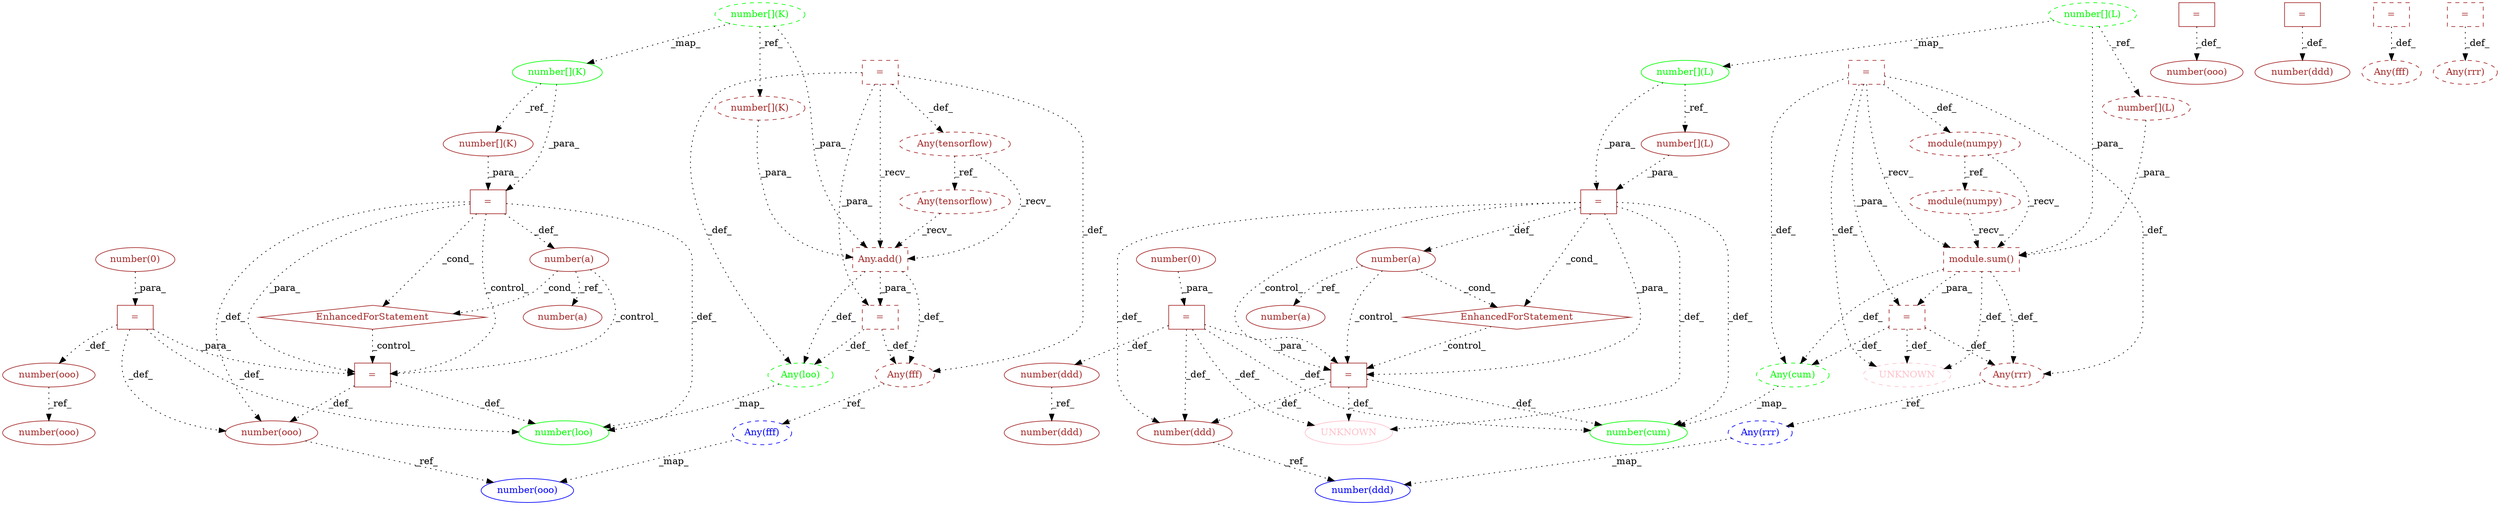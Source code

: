 digraph G {
1 [label="number(loo)" shape=ellipse style=solid color=green fontcolor=green]
2 [label="module(numpy)" shape=ellipse style=dashed color=brown fontcolor=brown]
3 [label="Any(fff)" shape=ellipse style=dashed color=blue fontcolor=blue]
4 [label="Any(rrr)" shape=ellipse style=dashed color=brown fontcolor=brown]
5 [label="Any(tensorflow)" shape=ellipse style=dashed color=brown fontcolor=brown]
6 [label="EnhancedForStatement" shape=diamond style=solid color=brown fontcolor=brown]
7 [label="number(ddd)" shape=ellipse style=solid color=brown fontcolor=brown]
8 [label="number(a)" shape=ellipse style=solid color=brown fontcolor=brown]
9 [label="number(ddd)" shape=ellipse style=solid color=brown fontcolor=brown]
10 [label="number(ddd)" shape=ellipse style=solid color=brown fontcolor=brown]
11 [label="number[](K)" shape=ellipse style=solid color=brown fontcolor=brown]
12 [label="number(ooo)" shape=ellipse style=solid color=brown fontcolor=brown]
13 [label="number(ooo)" shape=ellipse style=solid color=brown fontcolor=brown]
14 [label="=" shape=box style=solid color=brown fontcolor=brown]
15 [label="number[](L)" shape=ellipse style=solid color=green fontcolor=green]
16 [label="number(a)" shape=ellipse style=solid color=brown fontcolor=brown]
17 [label="Any.add()" shape=box style=dashed color=brown fontcolor=brown]
18 [label="UNKNOWN" shape=ellipse style=solid color=pink fontcolor=pink]
19 [label="=" shape=box style=solid color=brown fontcolor=brown]
20 [label="number[](K)" shape=ellipse style=dashed color=green fontcolor=green]
21 [label="number(0)" shape=ellipse style=solid color=brown fontcolor=brown]
22 [label="=" shape=box style=solid color=brown fontcolor=brown]
23 [label="=" shape=box style=dashed color=brown fontcolor=brown]
24 [label="module(numpy)" shape=ellipse style=dashed color=brown fontcolor=brown]
25 [label="Any(fff)" shape=ellipse style=dashed color=brown fontcolor=brown]
26 [label="EnhancedForStatement" shape=diamond style=solid color=brown fontcolor=brown]
27 [label="number[](L)" shape=ellipse style=solid color=brown fontcolor=brown]
28 [label="=" shape=box style=dashed color=brown fontcolor=brown]
29 [label="Any(fff)" shape=ellipse style=dashed color=brown fontcolor=brown]
30 [label="=" shape=box style=dashed color=brown fontcolor=brown]
31 [label="number(a)" shape=ellipse style=solid color=brown fontcolor=brown]
32 [label="Any(cum)" shape=ellipse style=dashed color=green fontcolor=green]
33 [label="=" shape=box style=solid color=brown fontcolor=brown]
34 [label="Any(rrr)" shape=ellipse style=dashed color=brown fontcolor=brown]
35 [label="Any(tensorflow)" shape=ellipse style=dashed color=brown fontcolor=brown]
36 [label="Any(loo)" shape=ellipse style=dashed color=green fontcolor=green]
37 [label="number(ooo)" shape=ellipse style=solid color=blue fontcolor=blue]
38 [label="number(ddd)" shape=ellipse style=solid color=blue fontcolor=blue]
39 [label="=" shape=box style=solid color=brown fontcolor=brown]
40 [label="number(ooo)" shape=ellipse style=solid color=brown fontcolor=brown]
41 [label="=" shape=box style=solid color=brown fontcolor=brown]
42 [label="=" shape=box style=dashed color=brown fontcolor=brown]
43 [label="number(ooo)" shape=ellipse style=solid color=brown fontcolor=brown]
44 [label="number(cum)" shape=ellipse style=solid color=green fontcolor=green]
45 [label="=" shape=box style=solid color=brown fontcolor=brown]
46 [label="number[](K)" shape=ellipse style=dashed color=brown fontcolor=brown]
47 [label="Any(rrr)" shape=ellipse style=dashed color=blue fontcolor=blue]
48 [label="number(a)" shape=ellipse style=solid color=brown fontcolor=brown]
49 [label="number[](L)" shape=ellipse style=dashed color=green fontcolor=green]
50 [label="=" shape=box style=dashed color=brown fontcolor=brown]
51 [label="=" shape=box style=solid color=brown fontcolor=brown]
52 [label="UNKNOWN" shape=ellipse style=dashed color=pink fontcolor=pink]
53 [label="number[](K)" shape=ellipse style=solid color=green fontcolor=green]
54 [label="module.sum()" shape=box style=dashed color=brown fontcolor=brown]
55 [label="number(ddd)" shape=ellipse style=solid color=brown fontcolor=brown]
56 [label="number(0)" shape=ellipse style=solid color=brown fontcolor=brown]
57 [label="number[](L)" shape=ellipse style=dashed color=brown fontcolor=brown]
58 [label="=" shape=box style=dashed color=brown fontcolor=brown]
51 -> 1 [label="_def_" style=dotted];
19 -> 1 [label="_def_" style=dotted];
14 -> 1 [label="_def_" style=dotted];
36 -> 1 [label="_map_" style=dotted];
24 -> 2 [label="_ref_" style=dotted];
29 -> 3 [label="_ref_" style=dotted];
23 -> 4 [label="_def_" style=dotted];
54 -> 4 [label="_def_" style=dotted];
28 -> 4 [label="_def_" style=dotted];
58 -> 5 [label="_def_" style=dotted];
16 -> 6 [label="_cond_" style=dotted];
19 -> 6 [label="_cond_" style=dotted];
39 -> 7 [label="_def_" style=dotted];
41 -> 8 [label="_def_" style=dotted];
33 -> 9 [label="_def_" style=dotted];
41 -> 9 [label="_def_" style=dotted];
39 -> 9 [label="_def_" style=dotted];
7 -> 10 [label="_ref_" style=dotted];
53 -> 11 [label="_ref_" style=dotted];
45 -> 12 [label="_def_" style=dotted];
14 -> 13 [label="_def_" style=dotted];
56 -> 14 [label="_para_" style=dotted];
49 -> 15 [label="_map_" style=dotted];
19 -> 16 [label="_def_" style=dotted];
35 -> 17 [label="_recv_" style=dotted];
46 -> 17 [label="_para_" style=dotted];
5 -> 17 [label="_recv_" style=dotted];
58 -> 17 [label="_recv_" style=dotted];
20 -> 17 [label="_para_" style=dotted];
33 -> 18 [label="_def_" style=dotted];
41 -> 18 [label="_def_" style=dotted];
39 -> 18 [label="_def_" style=dotted];
11 -> 19 [label="_para_" style=dotted];
53 -> 19 [label="_para_" style=dotted];
54 -> 23 [label="_para_" style=dotted];
28 -> 23 [label="_para_" style=dotted];
28 -> 24 [label="_def_" style=dotted];
30 -> 25 [label="_def_" style=dotted];
8 -> 26 [label="_cond_" style=dotted];
41 -> 26 [label="_cond_" style=dotted];
15 -> 27 [label="_ref_" style=dotted];
42 -> 29 [label="_def_" style=dotted];
17 -> 29 [label="_def_" style=dotted];
58 -> 29 [label="_def_" style=dotted];
8 -> 31 [label="_ref_" style=dotted];
23 -> 32 [label="_def_" style=dotted];
54 -> 32 [label="_def_" style=dotted];
28 -> 32 [label="_def_" style=dotted];
26 -> 33 [label="_control_" style=dotted];
41 -> 33 [label="_para_" style=dotted];
39 -> 33 [label="_para_" style=dotted];
8 -> 33 [label="_control_" style=dotted];
41 -> 33 [label="_control_" style=dotted];
50 -> 34 [label="_def_" style=dotted];
5 -> 35 [label="_ref_" style=dotted];
42 -> 36 [label="_def_" style=dotted];
17 -> 36 [label="_def_" style=dotted];
58 -> 36 [label="_def_" style=dotted];
40 -> 37 [label="_ref_" style=dotted];
3 -> 37 [label="_map_" style=dotted];
9 -> 38 [label="_ref_" style=dotted];
47 -> 38 [label="_map_" style=dotted];
21 -> 39 [label="_para_" style=dotted];
51 -> 40 [label="_def_" style=dotted];
19 -> 40 [label="_def_" style=dotted];
14 -> 40 [label="_def_" style=dotted];
27 -> 41 [label="_para_" style=dotted];
15 -> 41 [label="_para_" style=dotted];
17 -> 42 [label="_para_" style=dotted];
58 -> 42 [label="_para_" style=dotted];
13 -> 43 [label="_ref_" style=dotted];
33 -> 44 [label="_def_" style=dotted];
41 -> 44 [label="_def_" style=dotted];
39 -> 44 [label="_def_" style=dotted];
32 -> 44 [label="_map_" style=dotted];
20 -> 46 [label="_ref_" style=dotted];
4 -> 47 [label="_ref_" style=dotted];
16 -> 48 [label="_ref_" style=dotted];
6 -> 51 [label="_control_" style=dotted];
19 -> 51 [label="_para_" style=dotted];
14 -> 51 [label="_para_" style=dotted];
16 -> 51 [label="_control_" style=dotted];
19 -> 51 [label="_control_" style=dotted];
23 -> 52 [label="_def_" style=dotted];
54 -> 52 [label="_def_" style=dotted];
28 -> 52 [label="_def_" style=dotted];
20 -> 53 [label="_map_" style=dotted];
2 -> 54 [label="_recv_" style=dotted];
57 -> 54 [label="_para_" style=dotted];
24 -> 54 [label="_recv_" style=dotted];
28 -> 54 [label="_recv_" style=dotted];
49 -> 54 [label="_para_" style=dotted];
22 -> 55 [label="_def_" style=dotted];
49 -> 57 [label="_ref_" style=dotted];
}